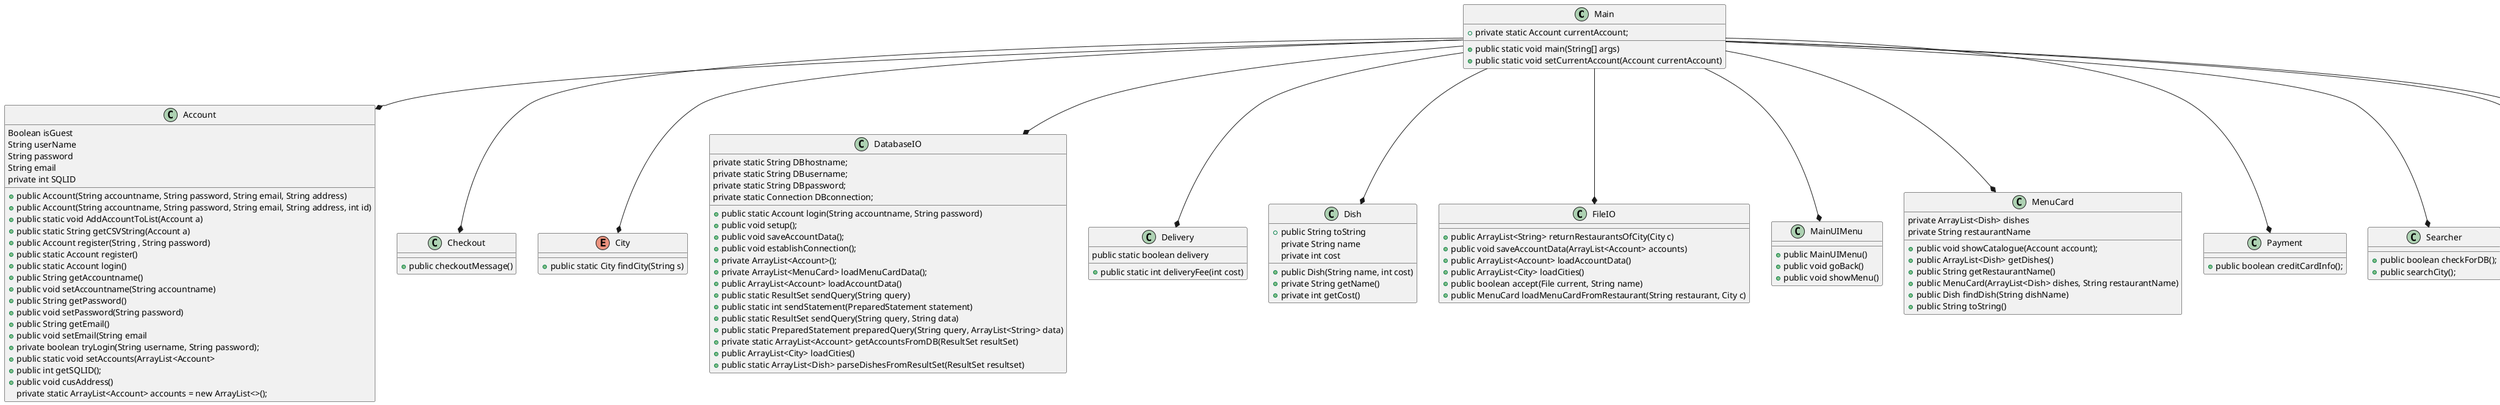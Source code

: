 @startuml

class Main
class Account
class Checkout
enum City
class DatabaseIO
class Delivery
class Dish
class FileIO
class MainUIMenu
class MenuCard
class Payment
class Searcher
class StartMenu
class TextUI
interface Menu

Main --* Account
Main --* Checkout
Main --* City
Main --* DatabaseIO
Main --* Delivery
Main --* Dish
Main --* MainUIMenu
Main --* TextUI
Main --* FileIO
Main --* MenuCard
Main --* Payment
Main --* Searcher
Main --* TextUI

Main : + public static void main(String[] args)
Main : + private static Account currentAccount;
Main : + public static void setCurrentAccount(Account currentAccount)

Menu <|-- StartMenu
Menu <|-- MainMenu

StartMenu : + public void showMenu();
StartMenu : + public void goBack();

Account : + public Account(String accountname, String password, String email, String address)
Account : + public Account(String accountname, String password, String email, String address, int id)
Account : + public static void AddAccountToList(Account a)
Account : + public static String getCSVString(Account a)

Account : + public Account register(String , String password)
Account : + public static Account register()
Account : + public static Account login()
Account : + public String getAccountname()
Account : + public void setAccountname(String accountname)
Account : + public String getPassword()
Account : + public void setPassword(String password)
Account : + public String getEmail()
Account : + public void setEmail(String email
Account : + private boolean tryLogin(String username, String password);
Account : + public static void setAccounts(ArrayList<Account>
Account : + public int getSQLID();
Account : + public void cusAddress()
Account :  Boolean isGuest
Account :  String userName
Account :  String password
Account :  String email
Account :  private int SQLID
Account :  private static ArrayList<Account> accounts = new ArrayList<>();

Checkout : + public checkoutMessage()

City : + public static City findCity(String s)

TextUI : + public static consumeLine()
TextUI : + public static void sendMessage(String text)
TextUI : + public static void sendMultipleMessages(String[] lines)
TextUI : + public static void endObjectAsMessage(Object obj)
TextUI : + public static String getUserInput(String text)

Menu : + public void goBack();
Menu : + public void showMenu();

DatabaseIO : + public static Account login(String accountname, String password)
DatabaseIO : + public void setup();
DatabaseIO : + public void saveAccountData();
DatabaseIO : + public void establishConnection();
DatabaseIO : + private ArrayList<Account>();
DatabaseIO : + private ArrayList<MenuCard> loadMenuCardData();
DatabaseIO : + public ArrayList<Account> loadAccountData()
DatabaseIO : + public static ResultSet sendQuery(String query)
DatabaseIO : + public static int sendStatement(PreparedStatement statement)
DatabaseIO : + public static ResultSet sendQuery(String query, String data)
DatabaseIO : + public static PreparedStatement preparedQuery(String query, ArrayList<String> data)
DatabaseIO : + private static ArrayList<Account> getAccountsFromDB(ResultSet resultSet)
DatabaseIO : + public ArrayList<City> loadCities()
DatabaseIO : + public static ArrayList<Dish> parseDishesFromResultSet(ResultSet resultset)
DatabaseIO : private static String DBhostname;
DatabaseIO : private static String DBusername;
DatabaseIO : private static String DBpassword;
DatabaseIO : private static Connection DBconnection;

Delivery : + public static int deliveryFee(int cost)
Delivery : public static boolean delivery

Dish : + public Dish(String name, int cost)
Dish : + private String getName()
Dish : + private int getCost()
Dish : + public String toString
Dish : private String name
Dish : private int cost

FileIO : + public ArrayList<String> returnRestaurantsOfCity(City c)
FileIO : + public void saveAccountData(ArrayList<Account> accounts)
FileIO : + public ArrayList<Account> loadAccountData()
FileIO : + public ArrayList<City> loadCities()
FileIO : + public boolean accept(File current, String name)
FileIO : + public MenuCard loadMenuCardFromRestaurant(String restaurant, City c)

MainUIMenu : + public MainUIMenu()
MainUIMenu : + public void goBack()
MainUIMenu : + public void showMenu()

MenuCard : + public void showCatalogue(Account account);
MenuCard : + public ArrayList<Dish> getDishes()
MenuCard : + public String getRestaurantName()
MenuCard : + public MenuCard(ArrayList<Dish> dishes, String restaurantName)
MenuCard : + public Dish findDish(String dishName)
MenuCard : + public String toString()
MenuCard : private ArrayList<Dish> dishes
MenuCard : private String restaurantName

TextUI : + public static void sendMessage(String text)


Searcher : + public boolean checkForDB();
Searcher : + public searchCity();

Payment : + public boolean creditCardInfo();

MainMenu : + public void goBack();
MainMenu : + public void showMenu();







@enduml
